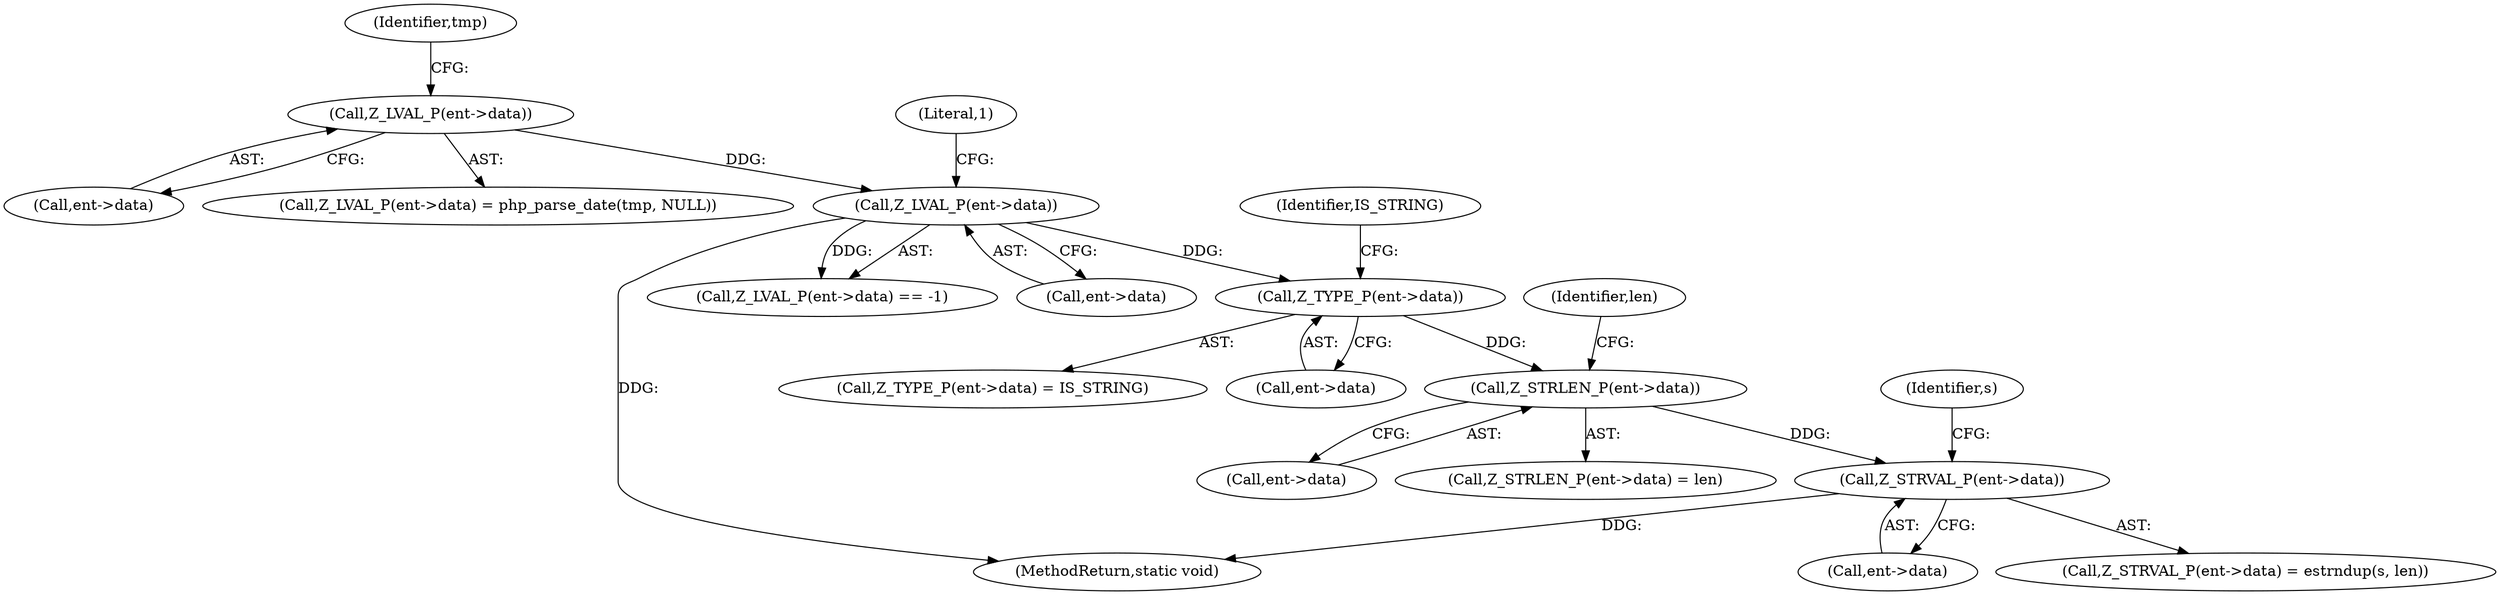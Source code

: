 digraph "0_php-src_426aeb2808955ee3d3f52e0cfb102834cdb836a5?w=1@pointer" {
"1000405" [label="(Call,Z_TYPE_P(ent->data))"];
"1000397" [label="(Call,Z_LVAL_P(ent->data))"];
"1000388" [label="(Call,Z_LVAL_P(ent->data))"];
"1000411" [label="(Call,Z_STRLEN_P(ent->data))"];
"1000417" [label="(Call,Z_STRVAL_P(ent->data))"];
"1000388" [label="(Call,Z_LVAL_P(ent->data))"];
"1000409" [label="(Identifier,IS_STRING)"];
"1000389" [label="(Call,ent->data)"];
"1000411" [label="(Call,Z_STRLEN_P(ent->data))"];
"1000416" [label="(Call,Z_STRVAL_P(ent->data) = estrndup(s, len))"];
"1000406" [label="(Call,ent->data)"];
"1000429" [label="(MethodReturn,static void)"];
"1000417" [label="(Call,Z_STRVAL_P(ent->data))"];
"1000418" [label="(Call,ent->data)"];
"1000415" [label="(Identifier,len)"];
"1000397" [label="(Call,Z_LVAL_P(ent->data))"];
"1000410" [label="(Call,Z_STRLEN_P(ent->data) = len)"];
"1000402" [label="(Literal,1)"];
"1000405" [label="(Call,Z_TYPE_P(ent->data))"];
"1000387" [label="(Call,Z_LVAL_P(ent->data) = php_parse_date(tmp, NULL))"];
"1000412" [label="(Call,ent->data)"];
"1000396" [label="(Call,Z_LVAL_P(ent->data) == -1)"];
"1000398" [label="(Call,ent->data)"];
"1000422" [label="(Identifier,s)"];
"1000393" [label="(Identifier,tmp)"];
"1000404" [label="(Call,Z_TYPE_P(ent->data) = IS_STRING)"];
"1000405" -> "1000404"  [label="AST: "];
"1000405" -> "1000406"  [label="CFG: "];
"1000406" -> "1000405"  [label="AST: "];
"1000409" -> "1000405"  [label="CFG: "];
"1000397" -> "1000405"  [label="DDG: "];
"1000405" -> "1000411"  [label="DDG: "];
"1000397" -> "1000396"  [label="AST: "];
"1000397" -> "1000398"  [label="CFG: "];
"1000398" -> "1000397"  [label="AST: "];
"1000402" -> "1000397"  [label="CFG: "];
"1000397" -> "1000429"  [label="DDG: "];
"1000397" -> "1000396"  [label="DDG: "];
"1000388" -> "1000397"  [label="DDG: "];
"1000388" -> "1000387"  [label="AST: "];
"1000388" -> "1000389"  [label="CFG: "];
"1000389" -> "1000388"  [label="AST: "];
"1000393" -> "1000388"  [label="CFG: "];
"1000411" -> "1000410"  [label="AST: "];
"1000411" -> "1000412"  [label="CFG: "];
"1000412" -> "1000411"  [label="AST: "];
"1000415" -> "1000411"  [label="CFG: "];
"1000411" -> "1000417"  [label="DDG: "];
"1000417" -> "1000416"  [label="AST: "];
"1000417" -> "1000418"  [label="CFG: "];
"1000418" -> "1000417"  [label="AST: "];
"1000422" -> "1000417"  [label="CFG: "];
"1000417" -> "1000429"  [label="DDG: "];
}
